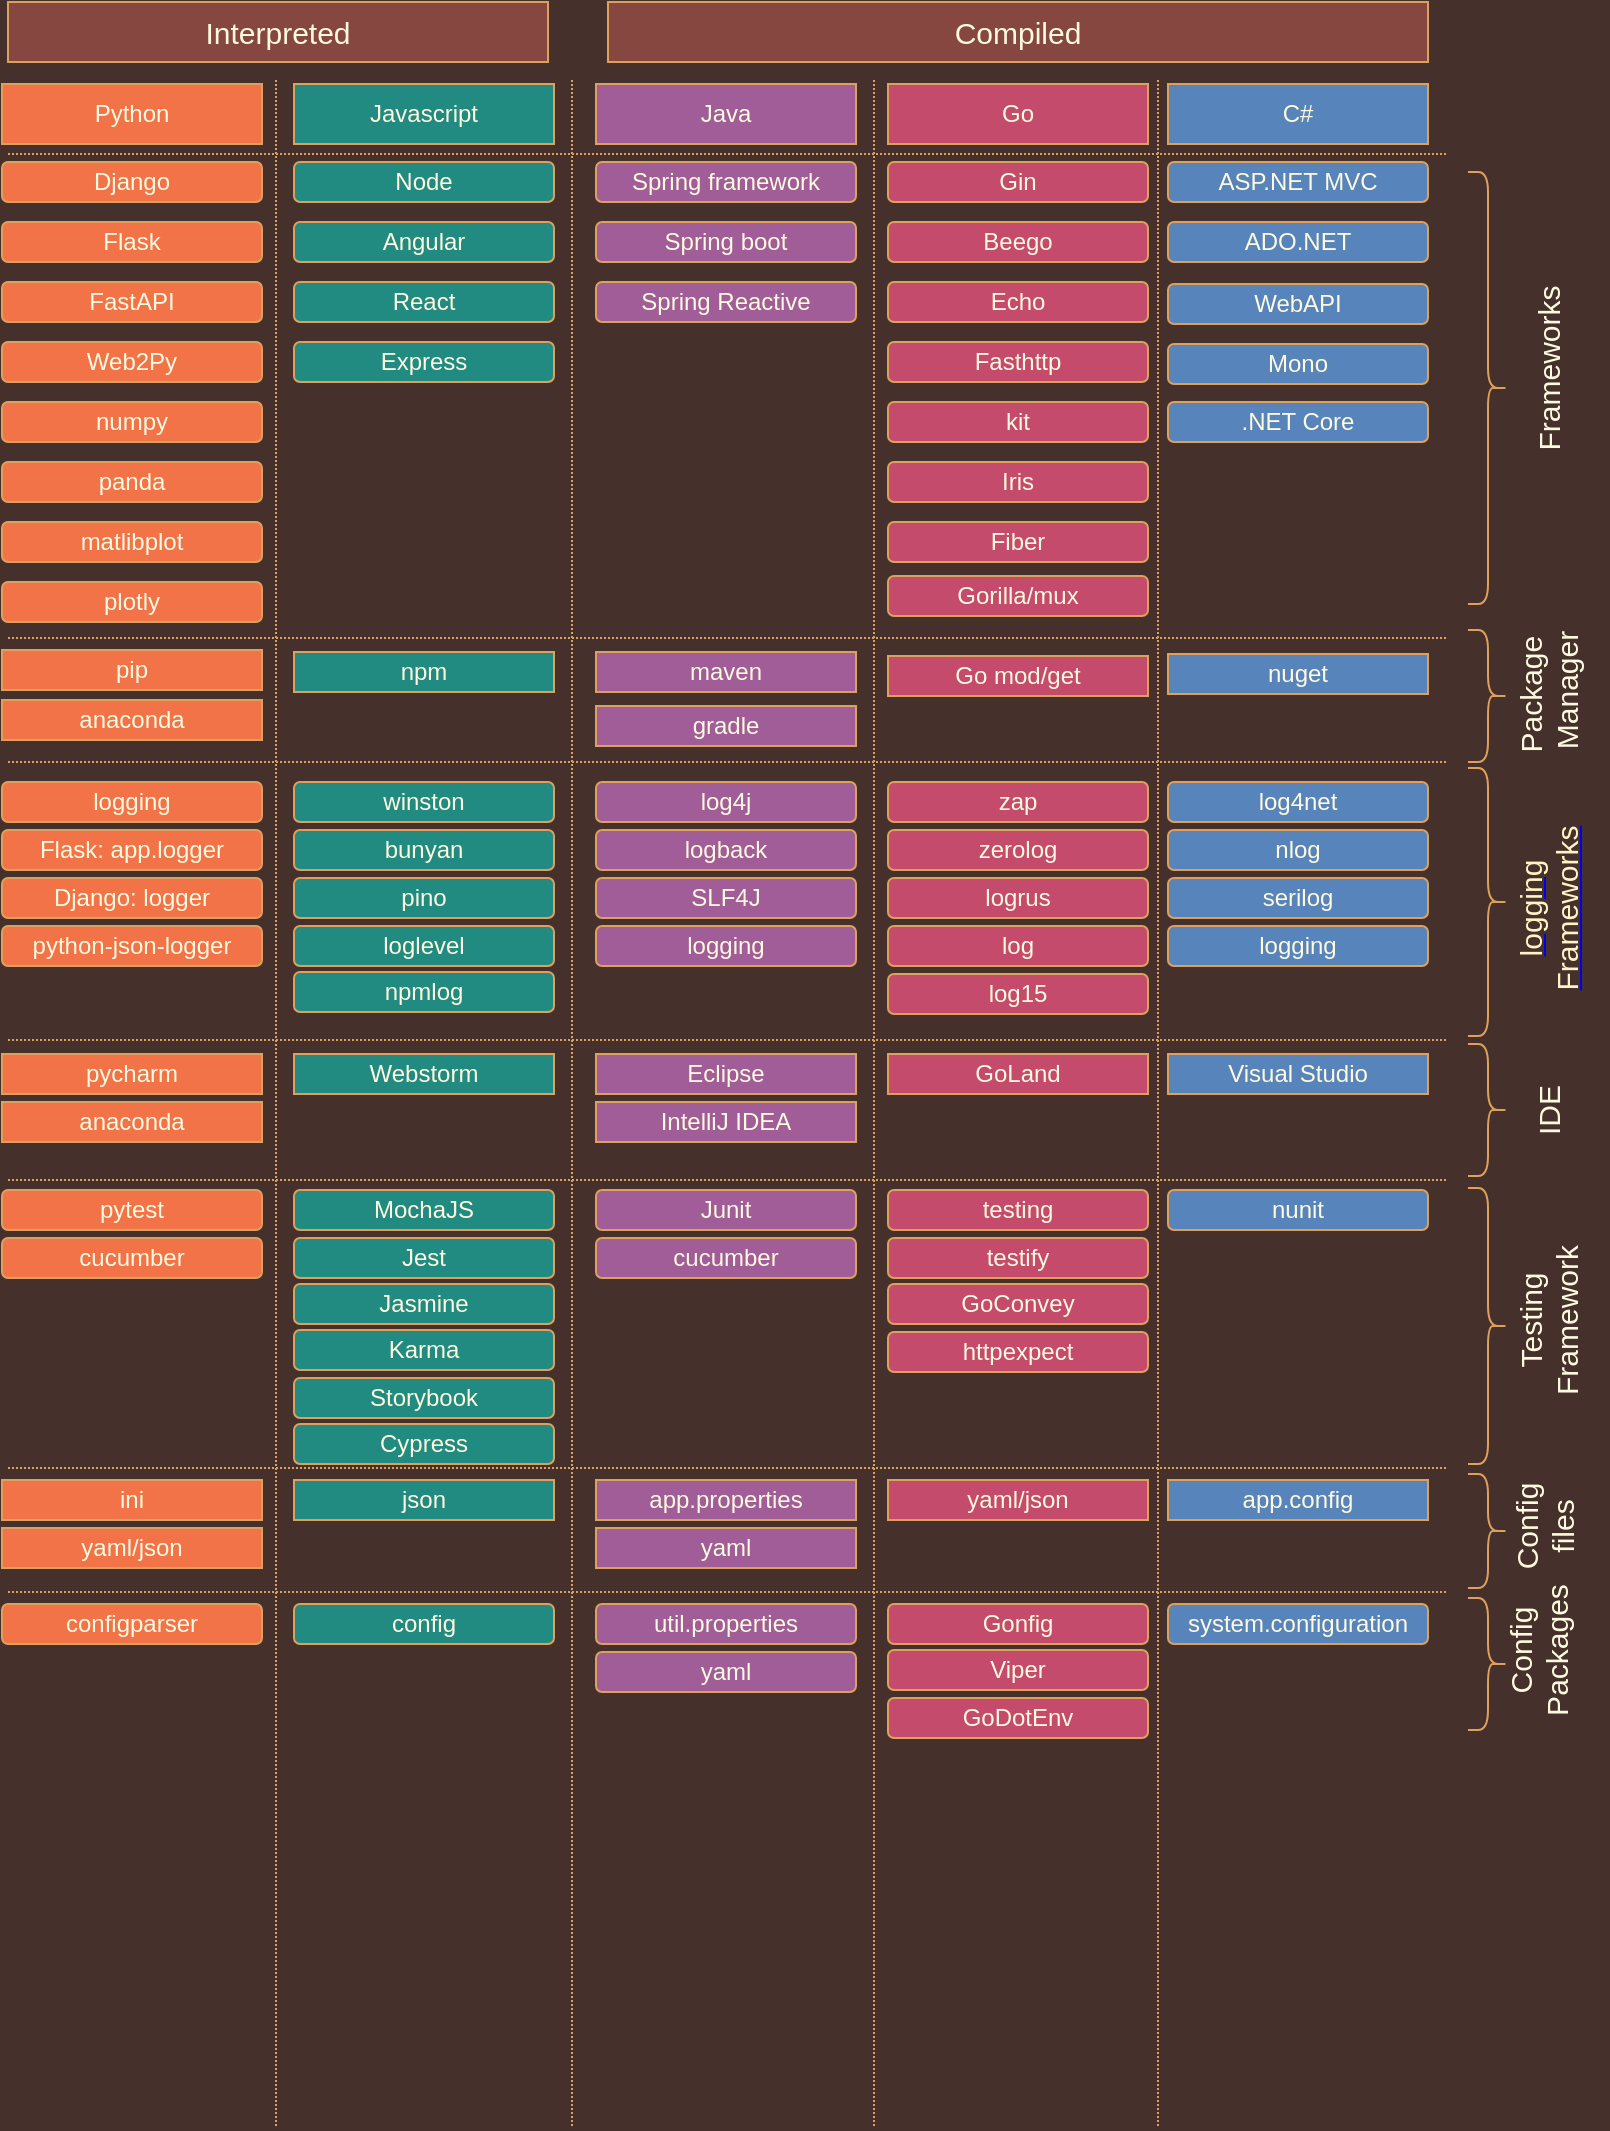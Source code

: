 <mxfile version="20.2.0" type="github" pages="8">
  <diagram id="PMNg3hbKL_q1zjl2Hwt8" name="Frameworks">
    <mxGraphModel dx="1186" dy="715" grid="0" gridSize="10" guides="0" tooltips="1" connect="1" arrows="1" fold="1" page="1" pageScale="1" pageWidth="850" pageHeight="1100" background="#46302B" math="0" shadow="0">
      <root>
        <mxCell id="0" />
        <mxCell id="1" parent="0" />
        <mxCell id="mClqCRjwD7gjwosum-yE-2" value="C#" style="rounded=0;whiteSpace=wrap;html=1;fillColor=#5784BA;strokeColor=#DDA15E;fontColor=#FEFAE0;" vertex="1" parent="1">
          <mxGeometry x="620" y="67" width="130" height="30" as="geometry" />
        </mxCell>
        <mxCell id="mClqCRjwD7gjwosum-yE-3" value="Python" style="rounded=0;whiteSpace=wrap;html=1;fillColor=#F27348;strokeColor=#DDA15E;fontColor=#FEFAE0;" vertex="1" parent="1">
          <mxGeometry x="37" y="67" width="130" height="30" as="geometry" />
        </mxCell>
        <mxCell id="mClqCRjwD7gjwosum-yE-4" value="Go" style="rounded=0;whiteSpace=wrap;html=1;fillColor=#C54B6C;strokeColor=#DDA15E;fontColor=#FEFAE0;" vertex="1" parent="1">
          <mxGeometry x="480" y="67" width="130" height="30" as="geometry" />
        </mxCell>
        <mxCell id="mClqCRjwD7gjwosum-yE-5" value="Javascript" style="rounded=0;whiteSpace=wrap;html=1;fillColor=#218B82;strokeColor=#DDA15E;fontColor=#FEFAE0;" vertex="1" parent="1">
          <mxGeometry x="183" y="67" width="130" height="30" as="geometry" />
        </mxCell>
        <mxCell id="mClqCRjwD7gjwosum-yE-7" value="Interpreted" style="rounded=0;whiteSpace=wrap;html=1;fontFamily=Helvetica;fontSize=15;fillColor=#874741;strokeColor=#DDA15E;fontColor=#FEFAE0;" vertex="1" parent="1">
          <mxGeometry x="40" y="26" width="270" height="30" as="geometry" />
        </mxCell>
        <mxCell id="mClqCRjwD7gjwosum-yE-8" value="Java" style="rounded=0;whiteSpace=wrap;html=1;fillColor=#A15D98;strokeColor=#DDA15E;fontColor=#FEFAE0;" vertex="1" parent="1">
          <mxGeometry x="334" y="67" width="130" height="30" as="geometry" />
        </mxCell>
        <mxCell id="mClqCRjwD7gjwosum-yE-10" value="Compiled" style="rounded=0;whiteSpace=wrap;html=1;fontFamily=Helvetica;fontSize=15;fillColor=#874741;strokeColor=#DDA15E;fontColor=#FEFAE0;" vertex="1" parent="1">
          <mxGeometry x="340" y="26" width="410" height="30" as="geometry" />
        </mxCell>
        <mxCell id="mClqCRjwD7gjwosum-yE-14" value="Node" style="rounded=1;whiteSpace=wrap;html=1;fontFamily=Helvetica;fontSize=12;fillColor=#218B82;strokeColor=#DDA15E;fontColor=#FEFAE0;" vertex="1" parent="1">
          <mxGeometry x="183" y="106" width="130" height="20" as="geometry" />
        </mxCell>
        <mxCell id="mClqCRjwD7gjwosum-yE-15" value="Angular" style="rounded=1;whiteSpace=wrap;html=1;fontFamily=Helvetica;fontSize=12;fillColor=#218B82;strokeColor=#DDA15E;fontColor=#FEFAE0;" vertex="1" parent="1">
          <mxGeometry x="183" y="136" width="130" height="20" as="geometry" />
        </mxCell>
        <mxCell id="mClqCRjwD7gjwosum-yE-16" value="React" style="rounded=1;whiteSpace=wrap;html=1;fontFamily=Helvetica;fontSize=12;fillColor=#218B82;strokeColor=#DDA15E;fontColor=#FEFAE0;" vertex="1" parent="1">
          <mxGeometry x="183" y="166" width="130" height="20" as="geometry" />
        </mxCell>
        <mxCell id="mClqCRjwD7gjwosum-yE-17" value="Django" style="rounded=1;whiteSpace=wrap;html=1;fontFamily=Helvetica;fontSize=12;fillColor=#F27348;strokeColor=#DDA15E;fontColor=#FEFAE0;" vertex="1" parent="1">
          <mxGeometry x="37" y="106" width="130" height="20" as="geometry" />
        </mxCell>
        <mxCell id="mClqCRjwD7gjwosum-yE-18" value="Flask" style="rounded=1;whiteSpace=wrap;html=1;fontFamily=Helvetica;fontSize=12;fillColor=#F27348;strokeColor=#DDA15E;fontColor=#FEFAE0;" vertex="1" parent="1">
          <mxGeometry x="37" y="136" width="130" height="20" as="geometry" />
        </mxCell>
        <mxCell id="mClqCRjwD7gjwosum-yE-19" value="FastAPI" style="rounded=1;whiteSpace=wrap;html=1;fontFamily=Helvetica;fontSize=12;fillColor=#F27348;strokeColor=#DDA15E;fontColor=#FEFAE0;" vertex="1" parent="1">
          <mxGeometry x="37" y="166" width="130" height="20" as="geometry" />
        </mxCell>
        <mxCell id="mClqCRjwD7gjwosum-yE-20" value="Spring framework" style="rounded=1;whiteSpace=wrap;html=1;fontFamily=Helvetica;fontSize=12;fillColor=#A15D98;strokeColor=#DDA15E;fontColor=#FEFAE0;" vertex="1" parent="1">
          <mxGeometry x="334" y="106" width="130" height="20" as="geometry" />
        </mxCell>
        <mxCell id="mClqCRjwD7gjwosum-yE-21" value="Spring boot" style="rounded=1;whiteSpace=wrap;html=1;fontFamily=Helvetica;fontSize=12;fillColor=#A15D98;strokeColor=#DDA15E;fontColor=#FEFAE0;" vertex="1" parent="1">
          <mxGeometry x="334" y="136" width="130" height="20" as="geometry" />
        </mxCell>
        <mxCell id="mClqCRjwD7gjwosum-yE-22" value="Spring Reactive" style="rounded=1;whiteSpace=wrap;html=1;fontFamily=Helvetica;fontSize=12;fillColor=#A15D98;strokeColor=#DDA15E;fontColor=#FEFAE0;" vertex="1" parent="1">
          <mxGeometry x="334" y="166" width="130" height="20" as="geometry" />
        </mxCell>
        <mxCell id="mClqCRjwD7gjwosum-yE-25" value="Gin" style="rounded=1;whiteSpace=wrap;html=1;fontFamily=Helvetica;fontSize=12;fillColor=#C54B6C;strokeColor=#DDA15E;fontColor=#FEFAE0;" vertex="1" parent="1">
          <mxGeometry x="480" y="106" width="130" height="20" as="geometry" />
        </mxCell>
        <mxCell id="mClqCRjwD7gjwosum-yE-26" value="Beego" style="rounded=1;whiteSpace=wrap;html=1;fontFamily=Helvetica;fontSize=12;fillColor=#C54B6C;strokeColor=#DDA15E;fontColor=#FEFAE0;" vertex="1" parent="1">
          <mxGeometry x="480" y="136" width="130" height="20" as="geometry" />
        </mxCell>
        <mxCell id="mClqCRjwD7gjwosum-yE-27" value="Echo" style="rounded=1;whiteSpace=wrap;html=1;fontFamily=Helvetica;fontSize=12;fillColor=#C54B6C;strokeColor=#DDA15E;fontColor=#FEFAE0;" vertex="1" parent="1">
          <mxGeometry x="480" y="166" width="130" height="20" as="geometry" />
        </mxCell>
        <mxCell id="mClqCRjwD7gjwosum-yE-28" value="Express" style="rounded=1;whiteSpace=wrap;html=1;fontFamily=Helvetica;fontSize=12;fillColor=#218B82;strokeColor=#DDA15E;fontColor=#FEFAE0;" vertex="1" parent="1">
          <mxGeometry x="183" y="196" width="130" height="20" as="geometry" />
        </mxCell>
        <mxCell id="mClqCRjwD7gjwosum-yE-29" value="Fasthttp" style="rounded=1;whiteSpace=wrap;html=1;fontFamily=Helvetica;fontSize=12;fillColor=#C54B6C;strokeColor=#DDA15E;fontColor=#FEFAE0;" vertex="1" parent="1">
          <mxGeometry x="480" y="196" width="130" height="20" as="geometry" />
        </mxCell>
        <mxCell id="mClqCRjwD7gjwosum-yE-30" value="kit" style="rounded=1;whiteSpace=wrap;html=1;fontFamily=Helvetica;fontSize=12;fillColor=#C54B6C;strokeColor=#DDA15E;fontColor=#FEFAE0;" vertex="1" parent="1">
          <mxGeometry x="480" y="226" width="130" height="20" as="geometry" />
        </mxCell>
        <mxCell id="mClqCRjwD7gjwosum-yE-31" value="Iris" style="rounded=1;whiteSpace=wrap;html=1;fontFamily=Helvetica;fontSize=12;fillColor=#C54B6C;strokeColor=#DDA15E;fontColor=#FEFAE0;" vertex="1" parent="1">
          <mxGeometry x="480" y="256" width="130" height="20" as="geometry" />
        </mxCell>
        <mxCell id="mClqCRjwD7gjwosum-yE-32" value="Fiber" style="rounded=1;whiteSpace=wrap;html=1;fontFamily=Helvetica;fontSize=12;fillColor=#C54B6C;strokeColor=#DDA15E;fontColor=#FEFAE0;" vertex="1" parent="1">
          <mxGeometry x="480" y="286" width="130" height="20" as="geometry" />
        </mxCell>
        <mxCell id="mClqCRjwD7gjwosum-yE-33" value="Web2Py" style="rounded=1;whiteSpace=wrap;html=1;fontFamily=Helvetica;fontSize=12;fillColor=#F27348;strokeColor=#DDA15E;fontColor=#FEFAE0;" vertex="1" parent="1">
          <mxGeometry x="37" y="196" width="130" height="20" as="geometry" />
        </mxCell>
        <mxCell id="mClqCRjwD7gjwosum-yE-34" value="numpy" style="rounded=1;whiteSpace=wrap;html=1;fontFamily=Helvetica;fontSize=12;fillColor=#F27348;strokeColor=#DDA15E;fontColor=#FEFAE0;" vertex="1" parent="1">
          <mxGeometry x="37" y="226" width="130" height="20" as="geometry" />
        </mxCell>
        <mxCell id="mClqCRjwD7gjwosum-yE-35" value="panda" style="rounded=1;whiteSpace=wrap;html=1;fontFamily=Helvetica;fontSize=12;fillColor=#F27348;strokeColor=#DDA15E;fontColor=#FEFAE0;" vertex="1" parent="1">
          <mxGeometry x="37" y="256" width="130" height="20" as="geometry" />
        </mxCell>
        <mxCell id="mClqCRjwD7gjwosum-yE-36" value="matlibplot" style="rounded=1;whiteSpace=wrap;html=1;fontFamily=Helvetica;fontSize=12;fillColor=#F27348;strokeColor=#DDA15E;fontColor=#FEFAE0;" vertex="1" parent="1">
          <mxGeometry x="37" y="286" width="130" height="20" as="geometry" />
        </mxCell>
        <mxCell id="mClqCRjwD7gjwosum-yE-37" value="plotly" style="rounded=1;whiteSpace=wrap;html=1;fontFamily=Helvetica;fontSize=12;fillColor=#F27348;strokeColor=#DDA15E;fontColor=#FEFAE0;" vertex="1" parent="1">
          <mxGeometry x="37" y="316" width="130" height="20" as="geometry" />
        </mxCell>
        <mxCell id="mClqCRjwD7gjwosum-yE-38" value="" style="shape=curlyBracket;whiteSpace=wrap;html=1;rounded=1;flipH=1;fontFamily=Helvetica;fontSize=15;fillColor=#BC6C25;strokeColor=#DDA15E;fontColor=#FEFAE0;" vertex="1" parent="1">
          <mxGeometry x="770" y="111" width="20" height="216" as="geometry" />
        </mxCell>
        <mxCell id="mClqCRjwD7gjwosum-yE-39" value="Frameworks" style="text;html=1;strokeColor=none;fillColor=none;align=center;verticalAlign=middle;whiteSpace=wrap;rounded=0;fontFamily=Helvetica;fontSize=15;horizontal=0;fontColor=#FEFAE0;" vertex="1" parent="1">
          <mxGeometry x="780" y="194" width="60" height="30" as="geometry" />
        </mxCell>
        <mxCell id="mClqCRjwD7gjwosum-yE-40" value="ASP.NET MVC" style="rounded=1;whiteSpace=wrap;html=1;fontFamily=Helvetica;fontSize=12;fillColor=#5784BA;strokeColor=#DDA15E;fontColor=#FEFAE0;" vertex="1" parent="1">
          <mxGeometry x="620" y="106" width="130" height="20" as="geometry" />
        </mxCell>
        <mxCell id="mClqCRjwD7gjwosum-yE-41" value="ADO.NET" style="rounded=1;whiteSpace=wrap;html=1;fontFamily=Helvetica;fontSize=12;fillColor=#5784BA;strokeColor=#DDA15E;fontColor=#FEFAE0;" vertex="1" parent="1">
          <mxGeometry x="620" y="136" width="130" height="20" as="geometry" />
        </mxCell>
        <mxCell id="mClqCRjwD7gjwosum-yE-42" value="WebAPI" style="rounded=1;whiteSpace=wrap;html=1;fontFamily=Helvetica;fontSize=12;fillColor=#5784BA;strokeColor=#DDA15E;fontColor=#FEFAE0;" vertex="1" parent="1">
          <mxGeometry x="620" y="167" width="130" height="20" as="geometry" />
        </mxCell>
        <mxCell id="mClqCRjwD7gjwosum-yE-43" value="Mono" style="rounded=1;whiteSpace=wrap;html=1;fontFamily=Helvetica;fontSize=12;fillColor=#5784BA;strokeColor=#DDA15E;fontColor=#FEFAE0;" vertex="1" parent="1">
          <mxGeometry x="620" y="197" width="130" height="20" as="geometry" />
        </mxCell>
        <mxCell id="mClqCRjwD7gjwosum-yE-44" value=".NET Core" style="rounded=1;whiteSpace=wrap;html=1;fontFamily=Helvetica;fontSize=12;fillColor=#5784BA;strokeColor=#DDA15E;fontColor=#FEFAE0;" vertex="1" parent="1">
          <mxGeometry x="620" y="226" width="130" height="20" as="geometry" />
        </mxCell>
        <mxCell id="mClqCRjwD7gjwosum-yE-45" value="Gorilla/mux" style="rounded=1;whiteSpace=wrap;html=1;fontFamily=Helvetica;fontSize=12;fillColor=#C54B6C;strokeColor=#DDA15E;fontColor=#FEFAE0;" vertex="1" parent="1">
          <mxGeometry x="480" y="313" width="130" height="20" as="geometry" />
        </mxCell>
        <mxCell id="mClqCRjwD7gjwosum-yE-47" value="pip" style="rounded=0;whiteSpace=wrap;html=1;fillColor=#F27348;strokeColor=#DDA15E;fontColor=#FEFAE0;" vertex="1" parent="1">
          <mxGeometry x="37" y="350" width="130" height="20" as="geometry" />
        </mxCell>
        <mxCell id="mClqCRjwD7gjwosum-yE-48" value="npm" style="rounded=0;whiteSpace=wrap;html=1;fillColor=#218B82;strokeColor=#DDA15E;fontColor=#FEFAE0;" vertex="1" parent="1">
          <mxGeometry x="183" y="351" width="130" height="20" as="geometry" />
        </mxCell>
        <mxCell id="mClqCRjwD7gjwosum-yE-49" value="maven" style="rounded=0;whiteSpace=wrap;html=1;fillColor=#A15D98;strokeColor=#DDA15E;fontColor=#FEFAE0;" vertex="1" parent="1">
          <mxGeometry x="334" y="351" width="130" height="20" as="geometry" />
        </mxCell>
        <mxCell id="mClqCRjwD7gjwosum-yE-50" value="gradle" style="rounded=0;whiteSpace=wrap;html=1;fillColor=#A15D98;strokeColor=#DDA15E;fontColor=#FEFAE0;" vertex="1" parent="1">
          <mxGeometry x="334" y="378" width="130" height="20" as="geometry" />
        </mxCell>
        <mxCell id="mClqCRjwD7gjwosum-yE-51" value="Go mod/get" style="rounded=0;whiteSpace=wrap;html=1;fillColor=#C54B6C;strokeColor=#DDA15E;fontColor=#FEFAE0;" vertex="1" parent="1">
          <mxGeometry x="480" y="353" width="130" height="20" as="geometry" />
        </mxCell>
        <mxCell id="mClqCRjwD7gjwosum-yE-52" value="nuget" style="rounded=0;whiteSpace=wrap;html=1;fillColor=#5784BA;strokeColor=#DDA15E;fontColor=#FEFAE0;" vertex="1" parent="1">
          <mxGeometry x="620" y="352" width="130" height="20" as="geometry" />
        </mxCell>
        <mxCell id="mClqCRjwD7gjwosum-yE-53" value="" style="shape=curlyBracket;whiteSpace=wrap;html=1;rounded=1;flipH=1;fontFamily=Helvetica;fontSize=12;fillColor=#BC6C25;strokeColor=#DDA15E;fontColor=#FEFAE0;" vertex="1" parent="1">
          <mxGeometry x="770" y="340" width="20" height="66" as="geometry" />
        </mxCell>
        <mxCell id="mClqCRjwD7gjwosum-yE-55" value="Package&amp;nbsp;&lt;br&gt;Manager" style="text;html=1;strokeColor=none;fillColor=none;align=center;verticalAlign=middle;whiteSpace=wrap;rounded=0;fontFamily=Helvetica;fontSize=15;horizontal=0;fontColor=#FEFAE0;" vertex="1" parent="1">
          <mxGeometry x="780" y="355" width="60" height="30" as="geometry" />
        </mxCell>
        <mxCell id="mClqCRjwD7gjwosum-yE-57" value="winston" style="rounded=1;whiteSpace=wrap;html=1;fontFamily=Helvetica;fontSize=12;fillColor=#218B82;strokeColor=#DDA15E;fontColor=#FEFAE0;" vertex="1" parent="1">
          <mxGeometry x="183" y="416" width="130" height="20" as="geometry" />
        </mxCell>
        <mxCell id="mClqCRjwD7gjwosum-yE-58" value="bunyan" style="rounded=1;whiteSpace=wrap;html=1;fontFamily=Helvetica;fontSize=12;fillColor=#218B82;strokeColor=#DDA15E;fontColor=#FEFAE0;" vertex="1" parent="1">
          <mxGeometry x="183" y="440" width="130" height="20" as="geometry" />
        </mxCell>
        <mxCell id="mClqCRjwD7gjwosum-yE-59" value="pino" style="rounded=1;whiteSpace=wrap;html=1;fontFamily=Helvetica;fontSize=12;fillColor=#218B82;strokeColor=#DDA15E;fontColor=#FEFAE0;" vertex="1" parent="1">
          <mxGeometry x="183" y="464" width="130" height="20" as="geometry" />
        </mxCell>
        <mxCell id="mClqCRjwD7gjwosum-yE-60" value="logging" style="rounded=1;whiteSpace=wrap;html=1;fontFamily=Helvetica;fontSize=12;fillColor=#F27348;strokeColor=#DDA15E;fontColor=#FEFAE0;" vertex="1" parent="1">
          <mxGeometry x="37" y="416" width="130" height="20" as="geometry" />
        </mxCell>
        <mxCell id="mClqCRjwD7gjwosum-yE-61" value="Flask: app.logger" style="rounded=1;whiteSpace=wrap;html=1;fontFamily=Helvetica;fontSize=12;fillColor=#F27348;strokeColor=#DDA15E;fontColor=#FEFAE0;" vertex="1" parent="1">
          <mxGeometry x="37" y="440" width="130" height="20" as="geometry" />
        </mxCell>
        <mxCell id="mClqCRjwD7gjwosum-yE-62" value="Django: logger" style="rounded=1;whiteSpace=wrap;html=1;fontFamily=Helvetica;fontSize=12;fillColor=#F27348;strokeColor=#DDA15E;fontColor=#FEFAE0;" vertex="1" parent="1">
          <mxGeometry x="37" y="464" width="130" height="20" as="geometry" />
        </mxCell>
        <mxCell id="mClqCRjwD7gjwosum-yE-63" value="log4j" style="rounded=1;whiteSpace=wrap;html=1;fontFamily=Helvetica;fontSize=12;fillColor=#A15D98;strokeColor=#DDA15E;fontColor=#FEFAE0;" vertex="1" parent="1">
          <mxGeometry x="334" y="416" width="130" height="20" as="geometry" />
        </mxCell>
        <mxCell id="mClqCRjwD7gjwosum-yE-64" value="logback" style="rounded=1;whiteSpace=wrap;html=1;fontFamily=Helvetica;fontSize=12;fillColor=#A15D98;strokeColor=#DDA15E;fontColor=#FEFAE0;" vertex="1" parent="1">
          <mxGeometry x="334" y="440" width="130" height="20" as="geometry" />
        </mxCell>
        <mxCell id="mClqCRjwD7gjwosum-yE-66" value="zap" style="rounded=1;whiteSpace=wrap;html=1;fontFamily=Helvetica;fontSize=12;fillColor=#C54B6C;strokeColor=#DDA15E;fontColor=#FEFAE0;" vertex="1" parent="1">
          <mxGeometry x="480" y="416" width="130" height="20" as="geometry" />
        </mxCell>
        <mxCell id="mClqCRjwD7gjwosum-yE-67" value="zerolog" style="rounded=1;whiteSpace=wrap;html=1;fontFamily=Helvetica;fontSize=12;fillColor=#C54B6C;strokeColor=#DDA15E;fontColor=#FEFAE0;" vertex="1" parent="1">
          <mxGeometry x="480" y="440" width="130" height="20" as="geometry" />
        </mxCell>
        <mxCell id="mClqCRjwD7gjwosum-yE-68" value="logrus" style="rounded=1;whiteSpace=wrap;html=1;fontFamily=Helvetica;fontSize=12;fillColor=#C54B6C;strokeColor=#DDA15E;fontColor=#FEFAE0;" vertex="1" parent="1">
          <mxGeometry x="480" y="464" width="130" height="20" as="geometry" />
        </mxCell>
        <mxCell id="mClqCRjwD7gjwosum-yE-69" value="loglevel" style="rounded=1;whiteSpace=wrap;html=1;fontFamily=Helvetica;fontSize=12;fillColor=#218B82;strokeColor=#DDA15E;fontColor=#FEFAE0;" vertex="1" parent="1">
          <mxGeometry x="183" y="488" width="130" height="20" as="geometry" />
        </mxCell>
        <mxCell id="mClqCRjwD7gjwosum-yE-70" value="log" style="rounded=1;whiteSpace=wrap;html=1;fontFamily=Helvetica;fontSize=12;fillColor=#C54B6C;strokeColor=#DDA15E;fontColor=#FEFAE0;" vertex="1" parent="1">
          <mxGeometry x="480" y="488" width="130" height="20" as="geometry" />
        </mxCell>
        <mxCell id="mClqCRjwD7gjwosum-yE-71" value="log15" style="rounded=1;whiteSpace=wrap;html=1;fontFamily=Helvetica;fontSize=12;fillColor=#C54B6C;strokeColor=#DDA15E;fontColor=#FEFAE0;" vertex="1" parent="1">
          <mxGeometry x="480" y="512" width="130" height="20" as="geometry" />
        </mxCell>
        <mxCell id="mClqCRjwD7gjwosum-yE-74" value="python-json-logger" style="rounded=1;whiteSpace=wrap;html=1;fontFamily=Helvetica;fontSize=12;fillColor=#F27348;strokeColor=#DDA15E;fontColor=#FEFAE0;" vertex="1" parent="1">
          <mxGeometry x="37" y="488" width="130" height="20" as="geometry" />
        </mxCell>
        <mxCell id="mClqCRjwD7gjwosum-yE-79" value="" style="shape=curlyBracket;whiteSpace=wrap;html=1;rounded=1;flipH=1;fontFamily=Helvetica;fontSize=15;fillColor=#BC6C25;strokeColor=#DDA15E;fontColor=#FEFAE0;" vertex="1" parent="1">
          <mxGeometry x="770" y="409" width="20" height="134" as="geometry" />
        </mxCell>
        <mxCell id="mClqCRjwD7gjwosum-yE-80" value="&lt;a href=&quot;https://www.loggly.com/ultimate-guide/python-logging-libraries-frameworks/&quot;&gt;&lt;font color=&quot;#fff4c3&quot;&gt;logging&lt;br&gt;Frameworks&lt;/font&gt;&lt;/a&gt;" style="text;html=1;strokeColor=none;fillColor=none;align=center;verticalAlign=middle;whiteSpace=wrap;rounded=0;fontFamily=Helvetica;fontSize=15;horizontal=0;fontColor=#FFF4C3;" vertex="1" parent="1">
          <mxGeometry x="780" y="464" width="60" height="30" as="geometry" />
        </mxCell>
        <mxCell id="mClqCRjwD7gjwosum-yE-81" value="log4net" style="rounded=1;whiteSpace=wrap;html=1;fontFamily=Helvetica;fontSize=12;fillColor=#5784BA;strokeColor=#DDA15E;fontColor=#FEFAE0;" vertex="1" parent="1">
          <mxGeometry x="620" y="416" width="130" height="20" as="geometry" />
        </mxCell>
        <mxCell id="mClqCRjwD7gjwosum-yE-82" value="nlog" style="rounded=1;whiteSpace=wrap;html=1;fontFamily=Helvetica;fontSize=12;fillColor=#5784BA;strokeColor=#DDA15E;fontColor=#FEFAE0;" vertex="1" parent="1">
          <mxGeometry x="620" y="440" width="130" height="20" as="geometry" />
        </mxCell>
        <mxCell id="mClqCRjwD7gjwosum-yE-83" value="serilog" style="rounded=1;whiteSpace=wrap;html=1;fontFamily=Helvetica;fontSize=12;fillColor=#5784BA;strokeColor=#DDA15E;fontColor=#FEFAE0;" vertex="1" parent="1">
          <mxGeometry x="620" y="464" width="130" height="20" as="geometry" />
        </mxCell>
        <mxCell id="mClqCRjwD7gjwosum-yE-84" value="logging" style="rounded=1;whiteSpace=wrap;html=1;fontFamily=Helvetica;fontSize=12;fillColor=#5784BA;strokeColor=#DDA15E;fontColor=#FEFAE0;" vertex="1" parent="1">
          <mxGeometry x="620" y="488" width="130" height="20" as="geometry" />
        </mxCell>
        <mxCell id="mClqCRjwD7gjwosum-yE-87" value="npmlog" style="rounded=1;whiteSpace=wrap;html=1;fontFamily=Helvetica;fontSize=12;fillColor=#218B82;strokeColor=#DDA15E;fontColor=#FEFAE0;" vertex="1" parent="1">
          <mxGeometry x="183" y="511" width="130" height="20" as="geometry" />
        </mxCell>
        <mxCell id="mClqCRjwD7gjwosum-yE-88" value="anaconda" style="rounded=0;whiteSpace=wrap;html=1;fillColor=#F27348;strokeColor=#DDA15E;fontColor=#FEFAE0;" vertex="1" parent="1">
          <mxGeometry x="37" y="375" width="130" height="20" as="geometry" />
        </mxCell>
        <mxCell id="mClqCRjwD7gjwosum-yE-89" value="SLF4J" style="rounded=1;whiteSpace=wrap;html=1;fontFamily=Helvetica;fontSize=12;fillColor=#A15D98;strokeColor=#DDA15E;fontColor=#FEFAE0;" vertex="1" parent="1">
          <mxGeometry x="334" y="464" width="130" height="20" as="geometry" />
        </mxCell>
        <mxCell id="mClqCRjwD7gjwosum-yE-90" value="logging" style="rounded=1;whiteSpace=wrap;html=1;fontFamily=Helvetica;fontSize=12;fillColor=#A15D98;strokeColor=#DDA15E;fontColor=#FEFAE0;" vertex="1" parent="1">
          <mxGeometry x="334" y="488" width="130" height="20" as="geometry" />
        </mxCell>
        <mxCell id="mClqCRjwD7gjwosum-yE-91" value="" style="line;strokeWidth=1;html=1;perimeter=backbonePerimeter;points=[];outlineConnect=0;fontFamily=Helvetica;fontSize=12;dashed=1;dashPattern=1 1;strokeColor=#DDA15E;labelBackgroundColor=#283618;fillColor=#BC6C25;fontColor=#FEFAE0;" vertex="1" parent="1">
          <mxGeometry x="40" y="339" width="720" height="10" as="geometry" />
        </mxCell>
        <mxCell id="mClqCRjwD7gjwosum-yE-93" value="" style="line;strokeWidth=1;html=1;perimeter=backbonePerimeter;points=[];outlineConnect=0;fontFamily=Helvetica;fontSize=12;dashed=1;dashPattern=1 1;strokeColor=#DDA15E;labelBackgroundColor=#283618;fillColor=#BC6C25;fontColor=#FEFAE0;" vertex="1" parent="1">
          <mxGeometry x="40" y="97" width="720" height="10" as="geometry" />
        </mxCell>
        <mxCell id="mClqCRjwD7gjwosum-yE-94" value="" style="line;strokeWidth=1;html=1;perimeter=backbonePerimeter;points=[];outlineConnect=0;fontFamily=Helvetica;fontSize=12;dashed=1;dashPattern=1 1;strokeColor=#DDA15E;labelBackgroundColor=#283618;fillColor=#BC6C25;fontColor=#FEFAE0;" vertex="1" parent="1">
          <mxGeometry x="40" y="401" width="720" height="10" as="geometry" />
        </mxCell>
        <mxCell id="mClqCRjwD7gjwosum-yE-95" value="" style="line;strokeWidth=1;direction=south;html=1;perimeter=backbonePerimeter;points=[];outlineConnect=0;dashed=1;dashPattern=1 1;fontFamily=Helvetica;fontSize=12;strokeColor=#DDA15E;labelBackgroundColor=#283618;fillColor=#BC6C25;fontColor=#FEFAE0;" vertex="1" parent="1">
          <mxGeometry x="169" y="65" width="10" height="1024" as="geometry" />
        </mxCell>
        <mxCell id="mClqCRjwD7gjwosum-yE-96" value="" style="line;strokeWidth=1;direction=south;html=1;perimeter=backbonePerimeter;points=[];outlineConnect=0;dashed=1;dashPattern=1 1;fontFamily=Helvetica;fontSize=12;strokeColor=#DDA15E;labelBackgroundColor=#283618;fillColor=#BC6C25;fontColor=#FEFAE0;" vertex="1" parent="1">
          <mxGeometry x="317" y="65" width="10" height="1024" as="geometry" />
        </mxCell>
        <mxCell id="mClqCRjwD7gjwosum-yE-97" value="" style="line;strokeWidth=1;direction=south;html=1;perimeter=backbonePerimeter;points=[];outlineConnect=0;dashed=1;dashPattern=1 1;fontFamily=Helvetica;fontSize=12;strokeColor=#DDA15E;labelBackgroundColor=#283618;fillColor=#C54B6C;fontColor=#FEFAE0;" vertex="1" parent="1">
          <mxGeometry x="468" y="65" width="10" height="1024" as="geometry" />
        </mxCell>
        <mxCell id="mClqCRjwD7gjwosum-yE-98" value="" style="line;strokeWidth=1;direction=south;html=1;perimeter=backbonePerimeter;points=[];outlineConnect=0;dashed=1;dashPattern=1 1;fontFamily=Helvetica;fontSize=12;strokeColor=#DDA15E;labelBackgroundColor=#283618;fillColor=#BC6C25;fontColor=#FEFAE0;" vertex="1" parent="1">
          <mxGeometry x="610" y="65" width="10" height="1024" as="geometry" />
        </mxCell>
        <mxCell id="mClqCRjwD7gjwosum-yE-99" value="" style="line;strokeWidth=1;html=1;perimeter=backbonePerimeter;points=[];outlineConnect=0;fontFamily=Helvetica;fontSize=12;dashed=1;dashPattern=1 1;strokeColor=#DDA15E;labelBackgroundColor=#283618;fillColor=#BC6C25;fontColor=#FEFAE0;" vertex="1" parent="1">
          <mxGeometry x="40" y="540" width="720" height="10" as="geometry" />
        </mxCell>
        <mxCell id="mClqCRjwD7gjwosum-yE-100" value="pycharm" style="rounded=0;whiteSpace=wrap;html=1;fillColor=#F27348;strokeColor=#DDA15E;fontColor=#FEFAE0;" vertex="1" parent="1">
          <mxGeometry x="37" y="552" width="130" height="20" as="geometry" />
        </mxCell>
        <mxCell id="mClqCRjwD7gjwosum-yE-101" value="Webstorm" style="rounded=0;whiteSpace=wrap;html=1;fillColor=#218B82;strokeColor=#DDA15E;fontColor=#FEFAE0;" vertex="1" parent="1">
          <mxGeometry x="183" y="552" width="130" height="20" as="geometry" />
        </mxCell>
        <mxCell id="mClqCRjwD7gjwosum-yE-102" value="Eclipse" style="rounded=0;whiteSpace=wrap;html=1;fillColor=#A15D98;strokeColor=#DDA15E;fontColor=#FEFAE0;" vertex="1" parent="1">
          <mxGeometry x="334" y="552" width="130" height="20" as="geometry" />
        </mxCell>
        <mxCell id="mClqCRjwD7gjwosum-yE-103" value="IntelliJ IDEA" style="rounded=0;whiteSpace=wrap;html=1;fillColor=#A15D98;strokeColor=#DDA15E;fontColor=#FEFAE0;" vertex="1" parent="1">
          <mxGeometry x="334" y="576" width="130" height="20" as="geometry" />
        </mxCell>
        <mxCell id="mClqCRjwD7gjwosum-yE-104" value="GoLand" style="rounded=0;whiteSpace=wrap;html=1;fillColor=#C54B6C;strokeColor=#DDA15E;fontColor=#FEFAE0;" vertex="1" parent="1">
          <mxGeometry x="480" y="552" width="130" height="20" as="geometry" />
        </mxCell>
        <mxCell id="mClqCRjwD7gjwosum-yE-105" value="Visual Studio" style="rounded=0;whiteSpace=wrap;html=1;fillColor=#5784BA;strokeColor=#DDA15E;fontColor=#FEFAE0;" vertex="1" parent="1">
          <mxGeometry x="620" y="552" width="130" height="20" as="geometry" />
        </mxCell>
        <mxCell id="mClqCRjwD7gjwosum-yE-106" value="" style="shape=curlyBracket;whiteSpace=wrap;html=1;rounded=1;flipH=1;fontFamily=Helvetica;fontSize=12;fillColor=#BC6C25;strokeColor=#DDA15E;fontColor=#FEFAE0;" vertex="1" parent="1">
          <mxGeometry x="770" y="547" width="20" height="66" as="geometry" />
        </mxCell>
        <mxCell id="mClqCRjwD7gjwosum-yE-107" value="anaconda" style="rounded=0;whiteSpace=wrap;html=1;fillColor=#F27348;strokeColor=#DDA15E;fontColor=#FEFAE0;" vertex="1" parent="1">
          <mxGeometry x="37" y="576" width="130" height="20" as="geometry" />
        </mxCell>
        <mxCell id="mClqCRjwD7gjwosum-yE-109" value="" style="line;strokeWidth=1;html=1;perimeter=backbonePerimeter;points=[];outlineConnect=0;fontFamily=Helvetica;fontSize=12;dashed=1;dashPattern=1 1;strokeColor=#DDA15E;labelBackgroundColor=#283618;fillColor=#BC6C25;fontColor=#FEFAE0;" vertex="1" parent="1">
          <mxGeometry x="40" y="610" width="720" height="10" as="geometry" />
        </mxCell>
        <mxCell id="mClqCRjwD7gjwosum-yE-110" value="IDE" style="text;html=1;strokeColor=none;fillColor=none;align=center;verticalAlign=middle;whiteSpace=wrap;rounded=0;fontFamily=Helvetica;fontSize=15;horizontal=0;fontColor=#FEFAE0;" vertex="1" parent="1">
          <mxGeometry x="780" y="565" width="60" height="30" as="geometry" />
        </mxCell>
        <mxCell id="mClqCRjwD7gjwosum-yE-111" value="pytest" style="rounded=1;whiteSpace=wrap;html=1;fillColor=#F27348;strokeColor=#DDA15E;fontColor=#FEFAE0;" vertex="1" parent="1">
          <mxGeometry x="37" y="620" width="130" height="20" as="geometry" />
        </mxCell>
        <mxCell id="mClqCRjwD7gjwosum-yE-112" value="MochaJS" style="rounded=1;whiteSpace=wrap;html=1;fillColor=#218B82;strokeColor=#DDA15E;fontColor=#FEFAE0;" vertex="1" parent="1">
          <mxGeometry x="183" y="620" width="130" height="20" as="geometry" />
        </mxCell>
        <mxCell id="mClqCRjwD7gjwosum-yE-113" value="Junit" style="rounded=1;whiteSpace=wrap;html=1;fillColor=#A15D98;strokeColor=#DDA15E;fontColor=#FEFAE0;" vertex="1" parent="1">
          <mxGeometry x="334" y="620" width="130" height="20" as="geometry" />
        </mxCell>
        <mxCell id="mClqCRjwD7gjwosum-yE-114" value="cucumber" style="rounded=1;whiteSpace=wrap;html=1;fillColor=#A15D98;strokeColor=#DDA15E;fontColor=#FEFAE0;" vertex="1" parent="1">
          <mxGeometry x="334" y="644" width="130" height="20" as="geometry" />
        </mxCell>
        <mxCell id="mClqCRjwD7gjwosum-yE-115" value="testing" style="rounded=1;whiteSpace=wrap;html=1;fillColor=#C54B6C;strokeColor=#DDA15E;fontColor=#FEFAE0;" vertex="1" parent="1">
          <mxGeometry x="480" y="620" width="130" height="20" as="geometry" />
        </mxCell>
        <mxCell id="mClqCRjwD7gjwosum-yE-116" value="nunit" style="rounded=1;whiteSpace=wrap;html=1;fillColor=#5784BA;strokeColor=#DDA15E;fontColor=#FEFAE0;" vertex="1" parent="1">
          <mxGeometry x="620" y="620" width="130" height="20" as="geometry" />
        </mxCell>
        <mxCell id="mClqCRjwD7gjwosum-yE-117" value="" style="shape=curlyBracket;whiteSpace=wrap;html=1;rounded=1;flipH=1;fontFamily=Helvetica;fontSize=12;fillColor=#BC6C25;strokeColor=#DDA15E;fontColor=#FEFAE0;" vertex="1" parent="1">
          <mxGeometry x="770" y="619" width="20" height="138" as="geometry" />
        </mxCell>
        <mxCell id="mClqCRjwD7gjwosum-yE-118" value="cucumber" style="rounded=1;whiteSpace=wrap;html=1;fillColor=#F27348;strokeColor=#DDA15E;fontColor=#FEFAE0;" vertex="1" parent="1">
          <mxGeometry x="37" y="644" width="130" height="20" as="geometry" />
        </mxCell>
        <mxCell id="mClqCRjwD7gjwosum-yE-119" value="" style="line;strokeWidth=1;html=1;perimeter=backbonePerimeter;points=[];outlineConnect=0;fontFamily=Helvetica;fontSize=12;dashed=1;dashPattern=1 1;strokeColor=#DDA15E;labelBackgroundColor=#283618;fillColor=#BC6C25;fontColor=#FEFAE0;" vertex="1" parent="1">
          <mxGeometry x="40" y="754" width="720" height="10" as="geometry" />
        </mxCell>
        <mxCell id="mClqCRjwD7gjwosum-yE-120" value="Testing&lt;br&gt;Framework" style="text;html=1;strokeColor=none;fillColor=none;align=center;verticalAlign=middle;whiteSpace=wrap;rounded=0;fontFamily=Helvetica;fontSize=15;horizontal=0;fontColor=#FEFAE0;" vertex="1" parent="1">
          <mxGeometry x="780" y="670" width="60" height="30" as="geometry" />
        </mxCell>
        <mxCell id="mClqCRjwD7gjwosum-yE-121" value="Jest" style="rounded=1;whiteSpace=wrap;html=1;fillColor=#218B82;strokeColor=#DDA15E;fontColor=#FEFAE0;" vertex="1" parent="1">
          <mxGeometry x="183" y="644" width="130" height="20" as="geometry" />
        </mxCell>
        <mxCell id="mClqCRjwD7gjwosum-yE-122" value="Jasmine" style="rounded=1;whiteSpace=wrap;html=1;fillColor=#218B82;strokeColor=#DDA15E;fontColor=#FEFAE0;" vertex="1" parent="1">
          <mxGeometry x="183" y="667" width="130" height="20" as="geometry" />
        </mxCell>
        <mxCell id="mClqCRjwD7gjwosum-yE-123" value="Karma" style="rounded=1;whiteSpace=wrap;html=1;fillColor=#218B82;strokeColor=#DDA15E;fontColor=#FEFAE0;" vertex="1" parent="1">
          <mxGeometry x="183" y="690" width="130" height="20" as="geometry" />
        </mxCell>
        <mxCell id="mClqCRjwD7gjwosum-yE-124" value="Storybook" style="rounded=1;whiteSpace=wrap;html=1;fillColor=#218B82;strokeColor=#DDA15E;fontColor=#FEFAE0;" vertex="1" parent="1">
          <mxGeometry x="183" y="714" width="130" height="20" as="geometry" />
        </mxCell>
        <mxCell id="mClqCRjwD7gjwosum-yE-125" value="Cypress" style="rounded=1;whiteSpace=wrap;html=1;fillColor=#218B82;strokeColor=#DDA15E;fontColor=#FEFAE0;" vertex="1" parent="1">
          <mxGeometry x="183" y="737" width="130" height="20" as="geometry" />
        </mxCell>
        <mxCell id="mClqCRjwD7gjwosum-yE-126" value="testify" style="rounded=1;whiteSpace=wrap;html=1;fillColor=#C54B6C;strokeColor=#DDA15E;fontColor=#FEFAE0;" vertex="1" parent="1">
          <mxGeometry x="480" y="644" width="130" height="20" as="geometry" />
        </mxCell>
        <mxCell id="mClqCRjwD7gjwosum-yE-127" value="GoConvey" style="rounded=1;whiteSpace=wrap;html=1;fillColor=#C54B6C;strokeColor=#DDA15E;fontColor=#FEFAE0;" vertex="1" parent="1">
          <mxGeometry x="480" y="667" width="130" height="20" as="geometry" />
        </mxCell>
        <mxCell id="mClqCRjwD7gjwosum-yE-128" value="httpexpect" style="rounded=1;whiteSpace=wrap;html=1;fillColor=#C54B6C;strokeColor=#DDA15E;fontColor=#FEFAE0;" vertex="1" parent="1">
          <mxGeometry x="480" y="691" width="130" height="20" as="geometry" />
        </mxCell>
        <mxCell id="mClqCRjwD7gjwosum-yE-130" value="ini" style="rounded=0;whiteSpace=wrap;html=1;fillColor=#F27348;strokeColor=#DDA15E;fontColor=#FEFAE0;" vertex="1" parent="1">
          <mxGeometry x="37" y="765" width="130" height="20" as="geometry" />
        </mxCell>
        <mxCell id="mClqCRjwD7gjwosum-yE-131" value="json" style="rounded=0;whiteSpace=wrap;html=1;fillColor=#218B82;strokeColor=#DDA15E;fontColor=#FEFAE0;" vertex="1" parent="1">
          <mxGeometry x="183" y="765" width="130" height="20" as="geometry" />
        </mxCell>
        <mxCell id="mClqCRjwD7gjwosum-yE-132" value="app.properties" style="rounded=0;whiteSpace=wrap;html=1;fillColor=#A15D98;strokeColor=#DDA15E;fontColor=#FEFAE0;" vertex="1" parent="1">
          <mxGeometry x="334" y="765" width="130" height="20" as="geometry" />
        </mxCell>
        <mxCell id="mClqCRjwD7gjwosum-yE-133" value="yaml" style="rounded=0;whiteSpace=wrap;html=1;fillColor=#A15D98;strokeColor=#DDA15E;fontColor=#FEFAE0;" vertex="1" parent="1">
          <mxGeometry x="334" y="789" width="130" height="20" as="geometry" />
        </mxCell>
        <mxCell id="mClqCRjwD7gjwosum-yE-134" value="yaml/json" style="rounded=0;whiteSpace=wrap;html=1;fillColor=#C54B6C;strokeColor=#DDA15E;fontColor=#FEFAE0;" vertex="1" parent="1">
          <mxGeometry x="480" y="765" width="130" height="20" as="geometry" />
        </mxCell>
        <mxCell id="mClqCRjwD7gjwosum-yE-135" value="app.config" style="rounded=0;whiteSpace=wrap;html=1;fillColor=#5784BA;strokeColor=#DDA15E;fontColor=#FEFAE0;" vertex="1" parent="1">
          <mxGeometry x="620" y="765" width="130" height="20" as="geometry" />
        </mxCell>
        <mxCell id="mClqCRjwD7gjwosum-yE-136" value="" style="shape=curlyBracket;whiteSpace=wrap;html=1;rounded=1;flipH=1;fontFamily=Helvetica;fontSize=12;fillColor=#BC6C25;strokeColor=#DDA15E;fontColor=#FEFAE0;" vertex="1" parent="1">
          <mxGeometry x="770" y="762" width="20" height="57" as="geometry" />
        </mxCell>
        <mxCell id="mClqCRjwD7gjwosum-yE-137" value="yaml/json" style="rounded=0;whiteSpace=wrap;html=1;fillColor=#F27348;strokeColor=#DDA15E;fontColor=#FEFAE0;" vertex="1" parent="1">
          <mxGeometry x="37" y="789" width="130" height="20" as="geometry" />
        </mxCell>
        <mxCell id="mClqCRjwD7gjwosum-yE-138" value="" style="line;strokeWidth=1;html=1;perimeter=backbonePerimeter;points=[];outlineConnect=0;fontFamily=Helvetica;fontSize=12;dashed=1;dashPattern=1 1;strokeColor=#DDA15E;labelBackgroundColor=#283618;fillColor=#BC6C25;fontColor=#FEFAE0;" vertex="1" parent="1">
          <mxGeometry x="40" y="816" width="720" height="10" as="geometry" />
        </mxCell>
        <mxCell id="mClqCRjwD7gjwosum-yE-139" value="Config files" style="text;html=1;strokeColor=none;fillColor=none;align=center;verticalAlign=middle;whiteSpace=wrap;rounded=0;fontFamily=Helvetica;fontSize=15;horizontal=0;fontColor=#FEFAE0;" vertex="1" parent="1">
          <mxGeometry x="778" y="773" width="60" height="30" as="geometry" />
        </mxCell>
        <mxCell id="2Z-ejbEvy4QGp2OrdoXK-1" value="configparser" style="rounded=1;whiteSpace=wrap;html=1;fillColor=#F27348;strokeColor=#DDA15E;fontColor=#FEFAE0;" vertex="1" parent="1">
          <mxGeometry x="37" y="827" width="130" height="20" as="geometry" />
        </mxCell>
        <mxCell id="2Z-ejbEvy4QGp2OrdoXK-2" value="config" style="rounded=1;whiteSpace=wrap;html=1;fillColor=#218B82;strokeColor=#DDA15E;fontColor=#FEFAE0;" vertex="1" parent="1">
          <mxGeometry x="183" y="827" width="130" height="20" as="geometry" />
        </mxCell>
        <mxCell id="2Z-ejbEvy4QGp2OrdoXK-3" value="util.properties" style="rounded=1;whiteSpace=wrap;html=1;fillColor=#A15D98;strokeColor=#DDA15E;fontColor=#FEFAE0;" vertex="1" parent="1">
          <mxGeometry x="334" y="827" width="130" height="20" as="geometry" />
        </mxCell>
        <mxCell id="2Z-ejbEvy4QGp2OrdoXK-4" value="yaml" style="rounded=1;whiteSpace=wrap;html=1;fillColor=#A15D98;strokeColor=#DDA15E;fontColor=#FEFAE0;" vertex="1" parent="1">
          <mxGeometry x="334" y="851" width="130" height="20" as="geometry" />
        </mxCell>
        <mxCell id="2Z-ejbEvy4QGp2OrdoXK-5" value="Gonfig" style="rounded=1;whiteSpace=wrap;html=1;fillColor=#C54B6C;strokeColor=#DDA15E;fontColor=#FEFAE0;" vertex="1" parent="1">
          <mxGeometry x="480" y="827" width="130" height="20" as="geometry" />
        </mxCell>
        <mxCell id="2Z-ejbEvy4QGp2OrdoXK-6" value="system.configuration" style="rounded=1;whiteSpace=wrap;html=1;fillColor=#5784BA;strokeColor=#DDA15E;fontColor=#FEFAE0;" vertex="1" parent="1">
          <mxGeometry x="620" y="827" width="130" height="20" as="geometry" />
        </mxCell>
        <mxCell id="2Z-ejbEvy4QGp2OrdoXK-7" value="" style="shape=curlyBracket;whiteSpace=wrap;html=1;rounded=1;flipH=1;fontFamily=Helvetica;fontSize=12;fillColor=#BC6C25;strokeColor=#DDA15E;fontColor=#FEFAE0;" vertex="1" parent="1">
          <mxGeometry x="770" y="824" width="20" height="66" as="geometry" />
        </mxCell>
        <mxCell id="2Z-ejbEvy4QGp2OrdoXK-10" value="Config Packages" style="text;html=1;strokeColor=none;fillColor=none;align=center;verticalAlign=middle;whiteSpace=wrap;rounded=0;fontFamily=Helvetica;fontSize=15;horizontal=0;fontColor=#FEFAE0;" vertex="1" parent="1">
          <mxGeometry x="775" y="835" width="60" height="30" as="geometry" />
        </mxCell>
        <mxCell id="2Z-ejbEvy4QGp2OrdoXK-11" value="Viper" style="rounded=1;whiteSpace=wrap;html=1;fillColor=#C54B6C;strokeColor=#DDA15E;fontColor=#FEFAE0;" vertex="1" parent="1">
          <mxGeometry x="480" y="850" width="130" height="20" as="geometry" />
        </mxCell>
        <mxCell id="2Z-ejbEvy4QGp2OrdoXK-12" value="GoDotEnv" style="rounded=1;whiteSpace=wrap;html=1;fillColor=#C54B6C;strokeColor=#DDA15E;fontColor=#FEFAE0;" vertex="1" parent="1">
          <mxGeometry x="480" y="874" width="130" height="20" as="geometry" />
        </mxCell>
      </root>
    </mxGraphModel>
  </diagram>
  <diagram id="APXStxIOGQkPkx8K9gVw" name="Logging and Monitoring">
    <mxGraphModel dx="1186" dy="715" grid="0" gridSize="10" guides="1" tooltips="1" connect="1" arrows="1" fold="1" page="1" pageScale="1" pageWidth="850" pageHeight="1100" math="0" shadow="0">
      <root>
        <mxCell id="0" />
        <mxCell id="1" parent="0" />
      </root>
    </mxGraphModel>
  </diagram>
  <diagram id="w1Fqwys3Og7hqBxDVDJT" name="Configuration Management">
    <mxGraphModel dx="1186" dy="715" grid="0" gridSize="10" guides="1" tooltips="1" connect="1" arrows="1" fold="1" page="1" pageScale="1" pageWidth="850" pageHeight="1100" math="0" shadow="0">
      <root>
        <mxCell id="0" />
        <mxCell id="1" parent="0" />
      </root>
    </mxGraphModel>
  </diagram>
  <diagram id="DmARdMEmzGNYHDGZa1e5" name="Design Principles">
    <mxGraphModel dx="1186" dy="715" grid="0" gridSize="10" guides="1" tooltips="1" connect="1" arrows="1" fold="1" page="1" pageScale="1" pageWidth="850" pageHeight="1100" math="0" shadow="0">
      <root>
        <mxCell id="0" />
        <mxCell id="1" parent="0" />
      </root>
    </mxGraphModel>
  </diagram>
  <diagram id="l05slDRCqUDJJJXCioTr" name="Design Patterns">
    <mxGraphModel dx="1186" dy="715" grid="0" gridSize="10" guides="1" tooltips="1" connect="1" arrows="1" fold="1" page="1" pageScale="1" pageWidth="850" pageHeight="1100" math="0" shadow="0">
      <root>
        <mxCell id="0" />
        <mxCell id="1" parent="0" />
      </root>
    </mxGraphModel>
  </diagram>
  <diagram id="ocrgI0tqrA0A7bwtY0WU" name="API Architecture style">
    <mxGraphModel dx="1186" dy="715" grid="0" gridSize="10" guides="1" tooltips="1" connect="1" arrows="1" fold="1" page="1" pageScale="1" pageWidth="850" pageHeight="1100" math="0" shadow="0">
      <root>
        <mxCell id="0" />
        <mxCell id="1" parent="0" />
        <mxCell id="hLC_6lSXKQByJqTOZwww-1" value="&lt;a href=&quot;https://www.redhat.com/architect/apis-soap-rest-graphql-grpc&quot;&gt;Arch Style&lt;/a&gt;" style="text;html=1;strokeColor=none;fillColor=none;align=center;verticalAlign=middle;whiteSpace=wrap;rounded=0;dashed=1;dashPattern=1 1;fontFamily=Helvetica;fontSize=12;" vertex="1" parent="1">
          <mxGeometry x="123" y="94" width="60" height="30" as="geometry" />
        </mxCell>
      </root>
    </mxGraphModel>
  </diagram>
  <diagram id="R4Iwy-QogRHNn1WID3sL" name="Microservice Design Patterns">
    <mxGraphModel dx="1186" dy="715" grid="0" gridSize="10" guides="1" tooltips="1" connect="1" arrows="1" fold="1" page="1" pageScale="1" pageWidth="850" pageHeight="1100" math="0" shadow="0">
      <root>
        <mxCell id="0" />
        <mxCell id="1" parent="0" />
      </root>
    </mxGraphModel>
  </diagram>
  <diagram id="mjNr2RpQ65wCNoZVuesV" name="Architecture">
    <mxGraphModel dx="1186" dy="715" grid="0" gridSize="10" guides="1" tooltips="1" connect="1" arrows="1" fold="1" page="1" pageScale="1" pageWidth="850" pageHeight="1100" math="0" shadow="0">
      <root>
        <mxCell id="0" />
        <mxCell id="1" parent="0" />
      </root>
    </mxGraphModel>
  </diagram>
</mxfile>
